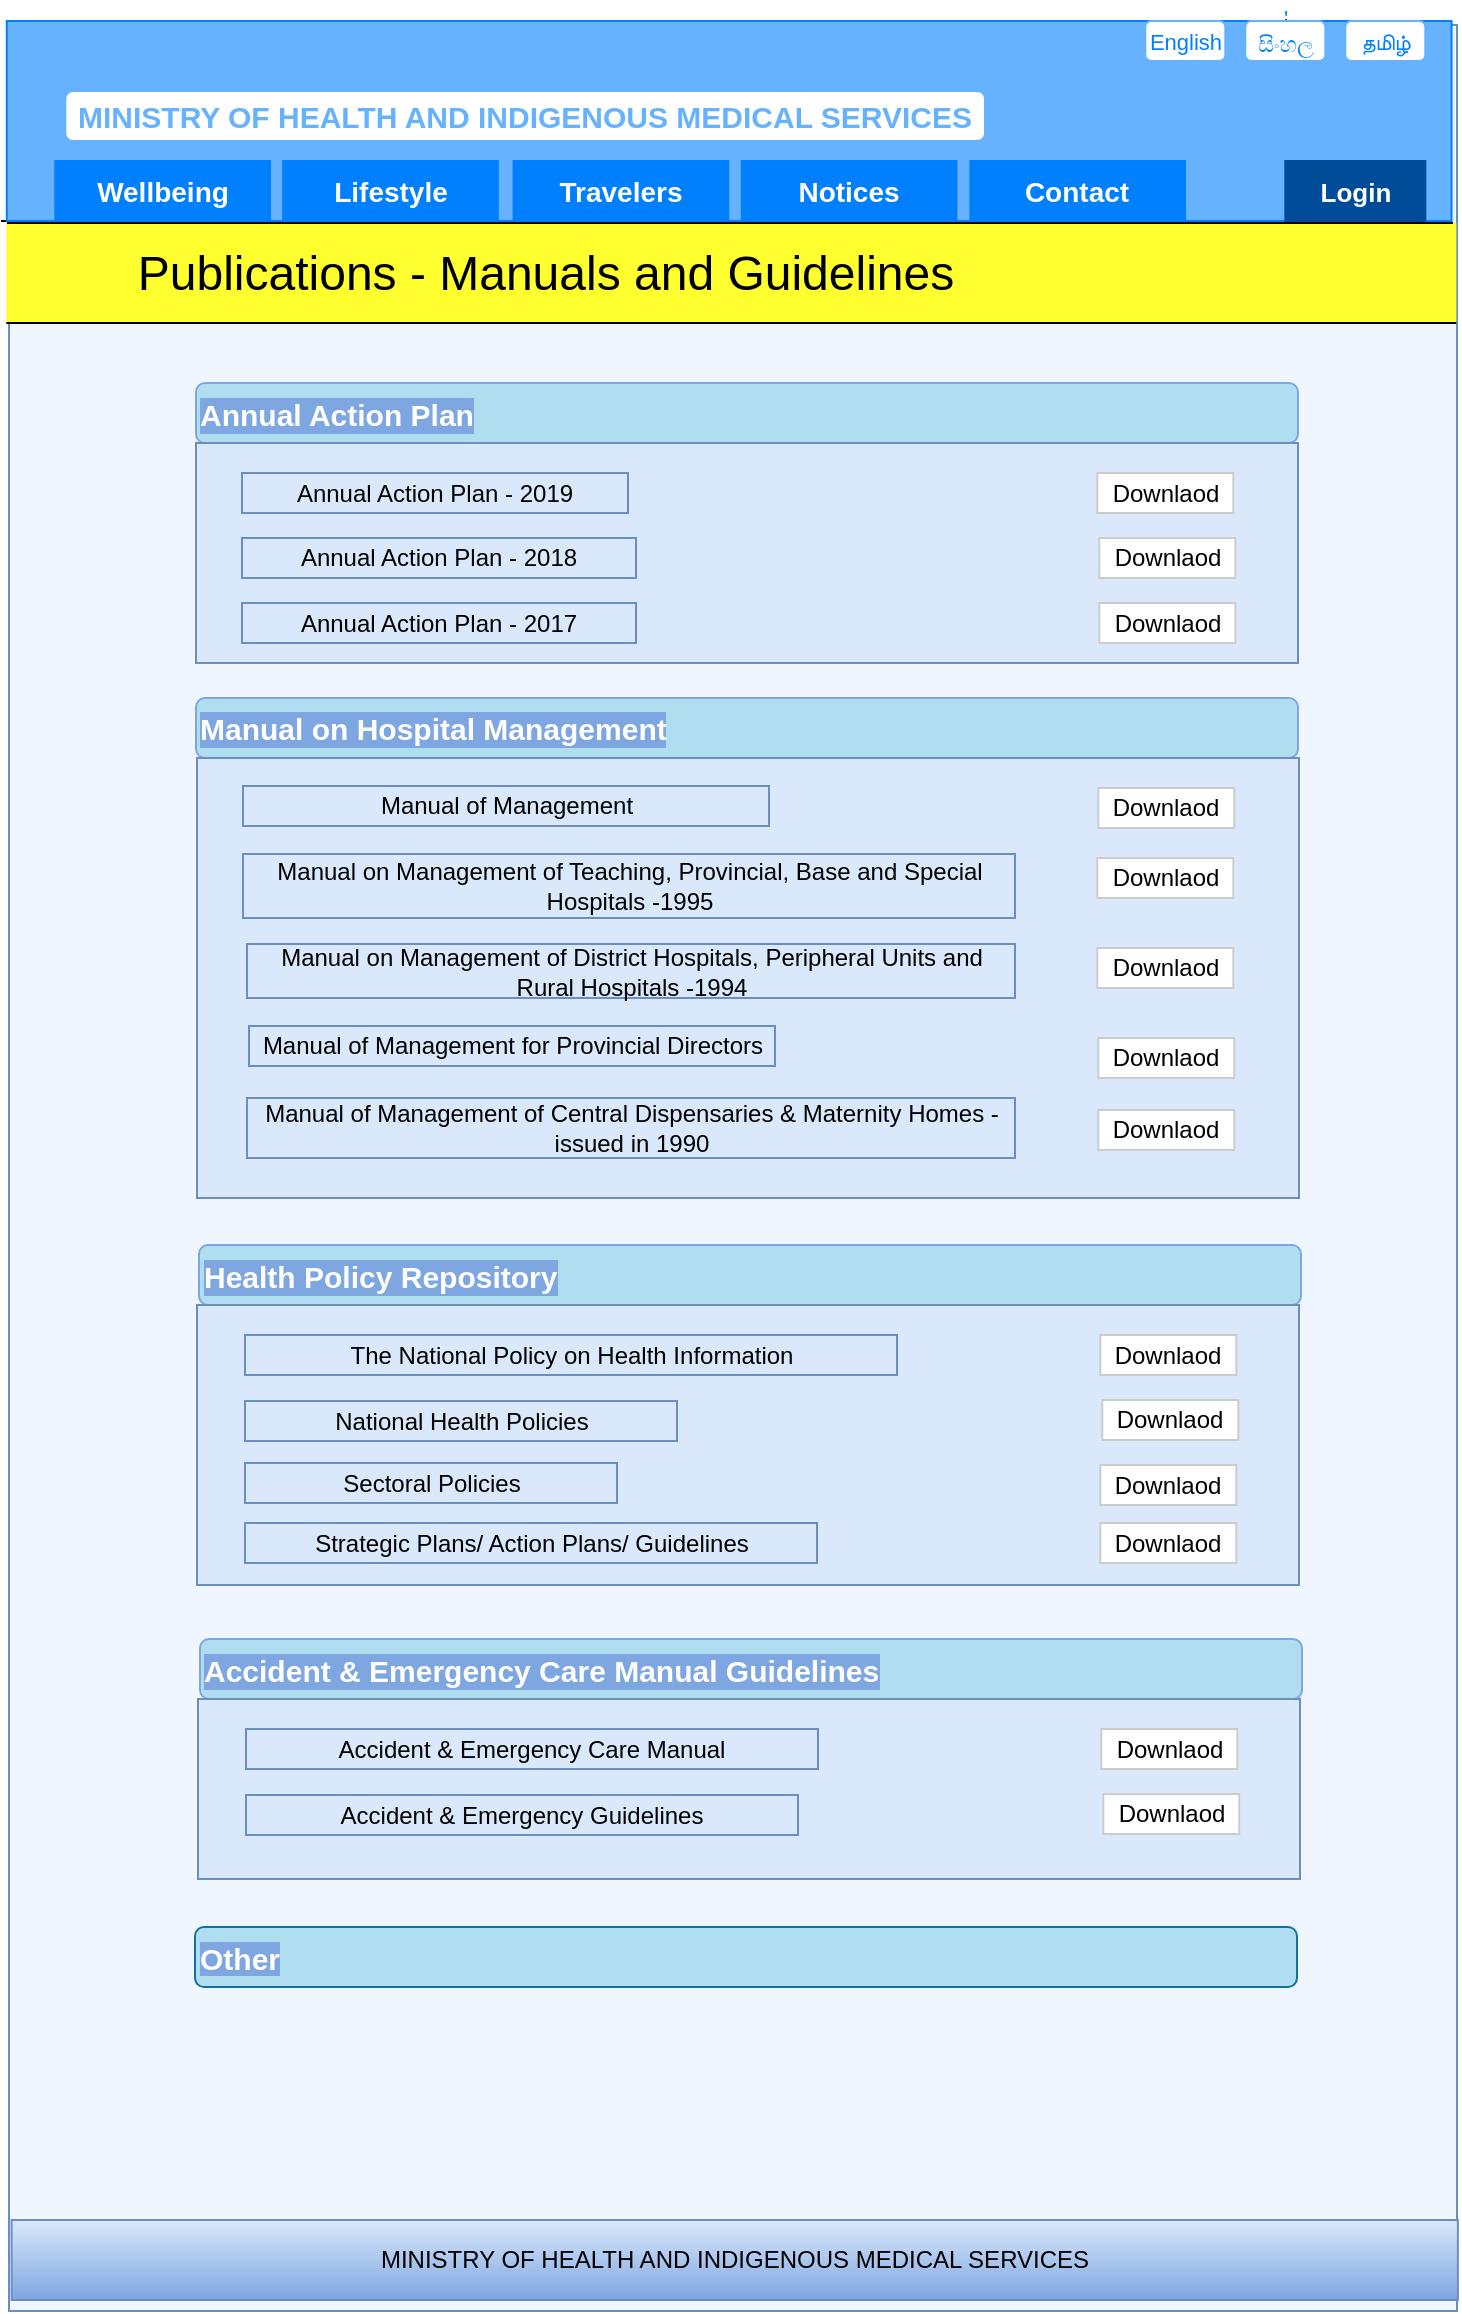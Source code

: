 <mxfile pages="2" version="11.1.4" type="device"><diagram id="st_UdLgrCiyMQRc2rzED" name="Page-2"><mxGraphModel dx="4332" dy="604" grid="1" gridSize="10" guides="1" tooltips="1" connect="1" arrows="1" fold="1" page="1" pageScale="1" pageWidth="827" pageHeight="1169" math="0" shadow="0"><root><mxCell id="Plxu1KczWLrCSgF2ZZNG-0"/><mxCell id="Plxu1KczWLrCSgF2ZZNG-1" parent="Plxu1KczWLrCSgF2ZZNG-0"/><mxCell id="XpMwKcIDgWC3ad3jKby_-0" value="" style="rounded=0;whiteSpace=wrap;html=1;rotation=90;textDirection=rtl;labelPosition=left;verticalLabelPosition=middle;align=right;verticalAlign=middle;fillColor=#F0F6FF;strokeColor=#6c8ebf;fontSize=12;" parent="Plxu1KczWLrCSgF2ZZNG-1" vertex="1"><mxGeometry x="-3459" y="222" width="1143" height="724" as="geometry"/></mxCell><mxCell id="XpMwKcIDgWC3ad3jKby_-1" value="MINISTRY OF HEALTH AND INDIGENOUS MEDICAL SERVICES" style="rounded=0;whiteSpace=wrap;html=1;" parent="Plxu1KczWLrCSgF2ZZNG-1" vertex="1"><mxGeometry x="-3225.69" y="41.5" width="365" height="20" as="geometry"/></mxCell><mxCell id="XpMwKcIDgWC3ad3jKby_-2" value="" style="rounded=1;whiteSpace=wrap;html=1;comic=0;shadow=0;glass=0;" parent="Plxu1KczWLrCSgF2ZZNG-1" vertex="1"><mxGeometry x="-2730.69" y="41.5" width="140" height="20" as="geometry"/></mxCell><mxCell id="XpMwKcIDgWC3ad3jKby_-3" value="" style="html=1;verticalLabelPosition=bottom;align=center;labelBackgroundColor=#ffffff;verticalAlign=top;strokeWidth=2;strokeColor=#808080;shadow=0;dashed=0;shape=mxgraph.ios7.icons.looking_glass;glass=0;comic=0;" parent="Plxu1KczWLrCSgF2ZZNG-1" vertex="1"><mxGeometry x="-2610.69" y="46.5" width="10" height="10" as="geometry"/></mxCell><mxCell id="XpMwKcIDgWC3ad3jKby_-4" value="Search" style="text;html=1;strokeColor=none;fillColor=none;align=center;verticalAlign=middle;whiteSpace=wrap;rounded=0;shadow=0;glass=0;comic=0;" parent="Plxu1KczWLrCSgF2ZZNG-1" vertex="1"><mxGeometry x="-2710.69" y="41.5" width="40" height="20" as="geometry"/></mxCell><mxCell id="XpMwKcIDgWC3ad3jKby_-5" value="Wellbeing" style="rounded=0;whiteSpace=wrap;html=1;shadow=0;glass=0;comic=0;strokeColor=#808080;" parent="Plxu1KczWLrCSgF2ZZNG-1" vertex="1"><mxGeometry x="-3225.69" y="81.5" width="95" height="30" as="geometry"/></mxCell><mxCell id="XpMwKcIDgWC3ad3jKby_-6" value="Lifestyle" style="rounded=0;whiteSpace=wrap;html=1;shadow=0;glass=0;comic=0;strokeColor=#808080;" parent="Plxu1KczWLrCSgF2ZZNG-1" vertex="1"><mxGeometry x="-3125.69" y="81.5" width="95" height="30" as="geometry"/></mxCell><mxCell id="XpMwKcIDgWC3ad3jKby_-7" value="Travelers" style="rounded=0;whiteSpace=wrap;html=1;shadow=0;glass=0;comic=0;strokeColor=#808080;" parent="Plxu1KczWLrCSgF2ZZNG-1" vertex="1"><mxGeometry x="-3020.69" y="81.5" width="95" height="30" as="geometry"/></mxCell><mxCell id="XpMwKcIDgWC3ad3jKby_-8" value="Notices" style="rounded=0;whiteSpace=wrap;html=1;shadow=0;glass=0;comic=0;strokeColor=#808080;" parent="Plxu1KczWLrCSgF2ZZNG-1" vertex="1"><mxGeometry x="-2920.69" y="81.5" width="95" height="30" as="geometry"/></mxCell><mxCell id="XpMwKcIDgWC3ad3jKby_-9" value="Contact" style="rounded=0;whiteSpace=wrap;html=1;shadow=0;glass=0;comic=0;strokeColor=#808080;" parent="Plxu1KczWLrCSgF2ZZNG-1" vertex="1"><mxGeometry x="-2820.69" y="81.5" width="95" height="30" as="geometry"/></mxCell><mxCell id="XpMwKcIDgWC3ad3jKby_-10" value="Login" style="rounded=0;whiteSpace=wrap;html=1;shadow=0;glass=0;comic=0;strokeColor=#808080;" parent="Plxu1KczWLrCSgF2ZZNG-1" vertex="1"><mxGeometry x="-2610.69" y="81.5" width="70" height="30" as="geometry"/></mxCell><mxCell id="XpMwKcIDgWC3ad3jKby_-11" value="English" style="rounded=1;whiteSpace=wrap;html=1;shadow=0;glass=0;comic=0;strokeColor=#808080;fontSize=9;" parent="Plxu1KczWLrCSgF2ZZNG-1" vertex="1"><mxGeometry x="-2680.69" y="11.5" width="40" height="20" as="geometry"/></mxCell><mxCell id="XpMwKcIDgWC3ad3jKby_-12" value="'&lt;br style=&quot;white-space: normal; font-size: 9px;&quot;&gt;&lt;span style=&quot;color: rgb(34, 34, 34); font-family: arial, sans-serif; text-align: left; white-space: pre-wrap; font-size: 9px;&quot;&gt;සිංහල&lt;/span&gt;" style="rounded=1;whiteSpace=wrap;html=1;shadow=0;glass=0;comic=0;strokeColor=#808080;perimeterSpacing=0;strokeWidth=1;verticalAlign=bottom;fontSize=9;" parent="Plxu1KczWLrCSgF2ZZNG-1" vertex="1"><mxGeometry x="-2630.69" y="11.5" width="40" height="20" as="geometry"/></mxCell><mxCell id="XpMwKcIDgWC3ad3jKby_-13" value="&lt;br style=&quot;font-size: 9px;&quot;&gt;&lt;span style=&quot;color: rgb(34 , 34 , 34) ; font-family: &amp;quot;arial&amp;quot; , sans-serif ; text-align: left ; white-space: pre-wrap ; font-size: 9px&quot;&gt;தமிழ்&lt;/span&gt;" style="rounded=1;whiteSpace=wrap;html=1;shadow=0;glass=0;comic=0;strokeColor=#808080;perimeterSpacing=0;strokeWidth=1;verticalAlign=bottom;fontSize=9;spacing=1;" parent="Plxu1KczWLrCSgF2ZZNG-1" vertex="1"><mxGeometry x="-2580.69" y="11.5" width="40" height="20" as="geometry"/></mxCell><mxCell id="XpMwKcIDgWC3ad3jKby_-14" value="&lt;span style=&quot;font-size: 12px ; white-space: normal&quot;&gt;MINISTRY OF HEALTH AND INDIGENOUS MEDICAL SERVICES&lt;/span&gt;" style="rounded=0;whiteSpace=wrap;html=1;shadow=0;glass=0;comic=0;strokeColor=#6c8ebf;strokeWidth=1;fontSize=9;align=center;fillColor=#dae8fc;gradientColor=#7ea6e0;" parent="Plxu1KczWLrCSgF2ZZNG-1" vertex="1"><mxGeometry x="-3248.19" y="1110" width="723.13" height="40" as="geometry"/></mxCell><mxCell id="AmQD7NF5nZwh0aMsatxX-0" value="" style="group;fillColor=#FFFF30;" parent="Plxu1KczWLrCSgF2ZZNG-1" vertex="1" connectable="0"><mxGeometry x="-3250.84" y="111.5" width="725" height="50" as="geometry"/></mxCell><mxCell id="XpMwKcIDgWC3ad3jKby_-15" value="" style="endArrow=none;html=1;" parent="AmQD7NF5nZwh0aMsatxX-0" edge="1"><mxGeometry width="50" height="50" relative="1" as="geometry"><mxPoint x="0.28" as="sourcePoint"/><mxPoint x="723.28" as="targetPoint"/></mxGeometry></mxCell><mxCell id="XpMwKcIDgWC3ad3jKby_-16" value="" style="endArrow=none;html=1;" parent="AmQD7NF5nZwh0aMsatxX-0" edge="1"><mxGeometry width="50" height="50" relative="1" as="geometry"><mxPoint y="50" as="sourcePoint"/><mxPoint x="725" y="50" as="targetPoint"/></mxGeometry></mxCell><mxCell id="XpMwKcIDgWC3ad3jKby_-17" value="&lt;font style=&quot;font-size: 24px&quot;&gt;Publications - Manuals and Guidelines&lt;/font&gt;" style="text;html=1;strokeColor=none;fillColor=none;align=center;verticalAlign=middle;whiteSpace=wrap;rounded=0;" parent="AmQD7NF5nZwh0aMsatxX-0" vertex="1"><mxGeometry x="30" width="480" height="50" as="geometry"/></mxCell><mxCell id="1nre_HtOFrNG969qwlGQ-0" value="" style="group" parent="Plxu1KczWLrCSgF2ZZNG-1" vertex="1" connectable="0"><mxGeometry x="-3253.5" y="10.5" width="725.9" height="100.842" as="geometry"/></mxCell><mxCell id="1nre_HtOFrNG969qwlGQ-1" value="" style="html=1;verticalLabelPosition=bottom;align=center;labelBackgroundColor=#ffffff;verticalAlign=top;strokeWidth=2;strokeColor=#808080;shadow=0;dashed=0;shape=mxgraph.ios7.icons.looking_glass;glass=0;comic=0;" parent="1nre_HtOFrNG969qwlGQ-0" vertex="1"><mxGeometry x="642.15" y="35" width="10" height="10" as="geometry"/></mxCell><mxCell id="1nre_HtOFrNG969qwlGQ-2" value="" style="endArrow=none;html=1;entryX=0.159;entryY=0;entryDx=0;entryDy=0;entryPerimeter=0;" parent="1nre_HtOFrNG969qwlGQ-0" edge="1"><mxGeometry width="50" height="50" relative="1" as="geometry"><mxPoint y="100" as="sourcePoint"/><mxPoint x="725.9" y="100.842" as="targetPoint"/></mxGeometry></mxCell><mxCell id="1nre_HtOFrNG969qwlGQ-3" value="" style="rounded=0;whiteSpace=wrap;html=1;fillColor=#66B2FF;strokeColor=#007FFF;" parent="1nre_HtOFrNG969qwlGQ-0" vertex="1"><mxGeometry x="2.89" width="722.39" height="100" as="geometry"/></mxCell><mxCell id="1nre_HtOFrNG969qwlGQ-4" value="English" style="rounded=1;whiteSpace=wrap;html=1;shadow=0;glass=0;comic=0;strokeColor=#66B2FF;fontSize=11;fontStyle=0;fontColor=#007FFF;" parent="1nre_HtOFrNG969qwlGQ-0" vertex="1"><mxGeometry x="572.15" width="40" height="20" as="geometry"/></mxCell><mxCell id="1nre_HtOFrNG969qwlGQ-5" value="'&lt;br style=&quot;white-space: normal; font-size: 11px;&quot;&gt;&lt;span style=&quot;font-family: arial, sans-serif; text-align: left; white-space: pre-wrap; font-size: 11px;&quot;&gt;සිංහල&lt;/span&gt;" style="rounded=1;whiteSpace=wrap;html=1;shadow=0;glass=0;comic=0;strokeColor=#66B2FF;perimeterSpacing=0;strokeWidth=1;verticalAlign=bottom;fontSize=11;fontStyle=0;fontColor=#007FFF;spacing=2;" parent="1nre_HtOFrNG969qwlGQ-0" vertex="1"><mxGeometry x="622.15" width="40" height="20" as="geometry"/></mxCell><mxCell id="1nre_HtOFrNG969qwlGQ-6" value="&lt;br style=&quot;font-size: 11px;&quot;&gt;&lt;span style=&quot;font-family: arial, sans-serif; text-align: left; white-space: pre-wrap; font-size: 11px;&quot;&gt;தமிழ்&lt;/span&gt;" style="rounded=1;whiteSpace=wrap;html=1;shadow=0;glass=0;comic=0;strokeColor=#66B2FF;perimeterSpacing=0;strokeWidth=1;verticalAlign=bottom;fontSize=11;spacing=3;fontStyle=0;fontColor=#007FFF;" parent="1nre_HtOFrNG969qwlGQ-0" vertex="1"><mxGeometry x="672.15" width="40" height="20" as="geometry"/></mxCell><mxCell id="1nre_HtOFrNG969qwlGQ-7" value="Login" style="rounded=0;whiteSpace=wrap;html=1;shadow=0;glass=0;comic=0;strokeColor=#004C99;fontStyle=1;fontSize=13;fontColor=#FFFFFF;fillColor=#004C99;" parent="1nre_HtOFrNG969qwlGQ-0" vertex="1"><mxGeometry x="642.15" y="70" width="70" height="30" as="geometry"/></mxCell><mxCell id="1nre_HtOFrNG969qwlGQ-8" value="" style="group" parent="1nre_HtOFrNG969qwlGQ-0" vertex="1" connectable="0"><mxGeometry x="27.15" y="70" width="564.85" height="30" as="geometry"/></mxCell><mxCell id="1nre_HtOFrNG969qwlGQ-9" value="&lt;font color=&quot;#ffffff&quot; style=&quot;font-size: 14px;&quot;&gt;Wellbeing&lt;/font&gt;" style="rounded=0;whiteSpace=wrap;html=1;shadow=0;glass=0;comic=0;strokeColor=#007FFF;fillColor=#007FFF;fontSize=14;fontStyle=1" parent="1nre_HtOFrNG969qwlGQ-8" vertex="1"><mxGeometry width="107.322" height="30" as="geometry"/></mxCell><mxCell id="1nre_HtOFrNG969qwlGQ-10" value="Lifestyle" style="rounded=0;whiteSpace=wrap;html=1;shadow=0;glass=0;comic=0;strokeColor=#007FFF;fillColor=#007FFF;fontColor=#FFFFFF;fontStyle=1;fontSize=14;" parent="1nre_HtOFrNG969qwlGQ-8" vertex="1"><mxGeometry x="113.93" width="107.322" height="30" as="geometry"/></mxCell><mxCell id="1nre_HtOFrNG969qwlGQ-11" value="Contact" style="rounded=0;whiteSpace=wrap;html=1;shadow=0;glass=0;comic=0;strokeColor=#007FFF;fillColor=#007FFF;fontColor=#FFFFFF;fontStyle=1;fontSize=14;" parent="1nre_HtOFrNG969qwlGQ-8" vertex="1"><mxGeometry x="457.529" width="107.322" height="30" as="geometry"/></mxCell><mxCell id="1nre_HtOFrNG969qwlGQ-12" value="Travelers" style="rounded=0;whiteSpace=wrap;html=1;shadow=0;glass=0;comic=0;strokeColor=#007FFF;fillColor=#007FFF;fontColor=#FFFFFF;fontStyle=1;fontSize=14;" parent="1nre_HtOFrNG969qwlGQ-8" vertex="1"><mxGeometry x="229.16" width="107.322" height="30" as="geometry"/></mxCell><mxCell id="1nre_HtOFrNG969qwlGQ-13" value="Notices" style="rounded=0;whiteSpace=wrap;html=1;shadow=0;glass=0;comic=0;strokeColor=#007FFF;fillColor=#007FFF;fontColor=#FFFFFF;fontStyle=1;fontSize=14;" parent="1nre_HtOFrNG969qwlGQ-8" vertex="1"><mxGeometry x="343.259" width="107.322" height="30" as="geometry"/></mxCell><mxCell id="1nre_HtOFrNG969qwlGQ-14" value="" style="rounded=1;whiteSpace=wrap;html=1;strokeColor=#66B2FF;fillColor=#FFFFFF;fontFamily=Helvetica;fontSize=15;fontColor=#007FFF;" parent="1nre_HtOFrNG969qwlGQ-0" vertex="1"><mxGeometry x="32.15" y="35" width="459.85" height="25" as="geometry"/></mxCell><mxCell id="1nre_HtOFrNG969qwlGQ-15" value="&lt;span style=&quot;color: rgb(102 , 178 , 255) ; font-weight: 700&quot;&gt;MINISTRY OF HEALTH AND INDIGENOUS MEDICAL SERVICES&lt;/span&gt;" style="text;html=1;strokeColor=none;fillColor=none;align=center;verticalAlign=middle;whiteSpace=wrap;rounded=0;fontFamily=Helvetica;fontSize=15;fontColor=#007FFF;" parent="1nre_HtOFrNG969qwlGQ-0" vertex="1"><mxGeometry x="24.65" y="30" width="474.85" height="35" as="geometry"/></mxCell><mxCell id="h6rQSzpt4Y-N1qpTWU1N-42" value="" style="group" parent="Plxu1KczWLrCSgF2ZZNG-1" vertex="1" connectable="0"><mxGeometry x="-3156.5" y="963.5" width="551" height="50" as="geometry"/></mxCell><mxCell id="h6rQSzpt4Y-N1qpTWU1N-43" value="&lt;font color=&quot;#ffffff&quot;&gt;&lt;span style=&quot;background-color: rgb(126 , 166 , 224)&quot;&gt;&lt;b&gt;Other&lt;/b&gt;&lt;/span&gt;&lt;/font&gt;" style="rounded=1;whiteSpace=wrap;html=1;strokeColor=#10739e;fillColor=#b1ddf0;align=left;fontSize=15;" parent="h6rQSzpt4Y-N1qpTWU1N-42" vertex="1"><mxGeometry width="551" height="30" as="geometry"/></mxCell><mxCell id="h6rQSzpt4Y-N1qpTWU1N-23" value="&lt;b&gt;Annual Action Plan&lt;/b&gt;" style="rounded=1;whiteSpace=wrap;html=1;strokeColor=#7EA6E0;fillColor=#b1ddf0;align=left;shadow=0;comic=0;fontSize=15;labelBackgroundColor=#7EA6E0;fontStyle=0;verticalAlign=middle;fontColor=#FFFFFF;" parent="Plxu1KczWLrCSgF2ZZNG-1" vertex="1"><mxGeometry x="-3156" y="191.5" width="551" height="30" as="geometry"/></mxCell><mxCell id="h6rQSzpt4Y-N1qpTWU1N-24" value="" style="rounded=0;whiteSpace=wrap;html=1;align=center;fillColor=#dae8fc;strokeColor=#6c8ebf;" parent="Plxu1KczWLrCSgF2ZZNG-1" vertex="1"><mxGeometry x="-3156" y="221.5" width="551" height="110" as="geometry"/></mxCell><mxCell id="h6rQSzpt4Y-N1qpTWU1N-25" value="Downlaod" style="rounded=0;whiteSpace=wrap;html=1;strokeColor=#CCCCCC;fillColor=#FFFFFF;" parent="Plxu1KczWLrCSgF2ZZNG-1" vertex="1"><mxGeometry x="-2705.34" y="236.5" width="68" height="20" as="geometry"/></mxCell><mxCell id="h6rQSzpt4Y-N1qpTWU1N-26" value="Annual Action Plan - 2019" style="text;html=1;strokeColor=#6c8ebf;fillColor=#dae8fc;align=center;verticalAlign=middle;whiteSpace=wrap;rounded=0;" parent="Plxu1KczWLrCSgF2ZZNG-1" vertex="1"><mxGeometry x="-3133" y="236.5" width="193" height="20" as="geometry"/></mxCell><mxCell id="h6rQSzpt4Y-N1qpTWU1N-28" value="Downlaod" style="rounded=0;whiteSpace=wrap;html=1;strokeColor=#CCCCCC;fillColor=#FFFFFF;" parent="Plxu1KczWLrCSgF2ZZNG-1" vertex="1"><mxGeometry x="-2704.34" y="269" width="68" height="20" as="geometry"/></mxCell><mxCell id="h6rQSzpt4Y-N1qpTWU1N-30" value="Downlaod" style="rounded=0;whiteSpace=wrap;html=1;strokeColor=#CCCCCC;fillColor=#FFFFFF;" parent="Plxu1KczWLrCSgF2ZZNG-1" vertex="1"><mxGeometry x="-2704.34" y="301.5" width="68" height="20" as="geometry"/></mxCell><mxCell id="kXxdNp-hchZ5ZQ2sTDSG-16" value="Annual Action Plan - 2017" style="text;html=1;strokeColor=#6c8ebf;fillColor=#dae8fc;align=center;verticalAlign=middle;whiteSpace=wrap;rounded=0;" vertex="1" parent="Plxu1KczWLrCSgF2ZZNG-1"><mxGeometry x="-3133" y="301.5" width="197" height="20" as="geometry"/></mxCell><mxCell id="kXxdNp-hchZ5ZQ2sTDSG-17" value="Annual Action Plan - 2018" style="text;html=1;strokeColor=#6c8ebf;fillColor=#dae8fc;align=center;verticalAlign=middle;whiteSpace=wrap;rounded=0;" vertex="1" parent="Plxu1KczWLrCSgF2ZZNG-1"><mxGeometry x="-3133" y="269" width="197" height="20" as="geometry"/></mxCell><mxCell id="kXxdNp-hchZ5ZQ2sTDSG-20" value="" style="group" vertex="1" connectable="0" parent="Plxu1KczWLrCSgF2ZZNG-1"><mxGeometry x="-3156" y="349" width="551.5" height="250" as="geometry"/></mxCell><mxCell id="kXxdNp-hchZ5ZQ2sTDSG-1" value="&lt;b&gt;Manual on Hospital Management&lt;/b&gt;" style="rounded=1;whiteSpace=wrap;html=1;strokeColor=#7EA6E0;fillColor=#b1ddf0;align=left;shadow=0;comic=0;fontSize=15;labelBackgroundColor=#7EA6E0;fontStyle=0;verticalAlign=middle;fontColor=#FFFFFF;" vertex="1" parent="kXxdNp-hchZ5ZQ2sTDSG-20"><mxGeometry width="551" height="30" as="geometry"/></mxCell><mxCell id="kXxdNp-hchZ5ZQ2sTDSG-2" value="" style="rounded=0;whiteSpace=wrap;html=1;align=center;fillColor=#dae8fc;strokeColor=#6c8ebf;" vertex="1" parent="kXxdNp-hchZ5ZQ2sTDSG-20"><mxGeometry x="0.5" y="30" width="551" height="220" as="geometry"/></mxCell><mxCell id="kXxdNp-hchZ5ZQ2sTDSG-5" value="Manual on Management of Teaching, Provincial, Base and Special Hospitals -1995" style="text;html=1;strokeColor=#6c8ebf;fillColor=#dae8fc;align=center;verticalAlign=middle;whiteSpace=wrap;rounded=0;" vertex="1" parent="kXxdNp-hchZ5ZQ2sTDSG-20"><mxGeometry x="23.5" y="78" width="386" height="32" as="geometry"/></mxCell><mxCell id="kXxdNp-hchZ5ZQ2sTDSG-6" value="Downlaod" style="rounded=0;whiteSpace=wrap;html=1;strokeColor=#CCCCCC;fillColor=#FFFFFF;" vertex="1" parent="kXxdNp-hchZ5ZQ2sTDSG-20"><mxGeometry x="450.66" y="80" width="68" height="20" as="geometry"/></mxCell><mxCell id="kXxdNp-hchZ5ZQ2sTDSG-7" value="Manual on Management of District Hospitals, Peripheral Units and Rural Hospitals -1994" style="text;html=1;strokeColor=#6c8ebf;fillColor=#dae8fc;align=center;verticalAlign=middle;whiteSpace=wrap;rounded=0;" vertex="1" parent="kXxdNp-hchZ5ZQ2sTDSG-20"><mxGeometry x="25.5" y="123" width="384" height="27" as="geometry"/></mxCell><mxCell id="kXxdNp-hchZ5ZQ2sTDSG-8" value="Downlaod" style="rounded=0;whiteSpace=wrap;html=1;strokeColor=#CCCCCC;fillColor=#FFFFFF;" vertex="1" parent="kXxdNp-hchZ5ZQ2sTDSG-20"><mxGeometry x="450.66" y="125" width="68" height="20" as="geometry"/></mxCell><mxCell id="h6rQSzpt4Y-N1qpTWU1N-29" value="Manual of Management for Provincial Directors" style="text;html=1;strokeColor=#6c8ebf;fillColor=#dae8fc;align=center;verticalAlign=middle;whiteSpace=wrap;rounded=0;" parent="kXxdNp-hchZ5ZQ2sTDSG-20" vertex="1"><mxGeometry x="26.5" y="164" width="263" height="20" as="geometry"/></mxCell><mxCell id="kXxdNp-hchZ5ZQ2sTDSG-10" value="Downlaod" style="rounded=0;whiteSpace=wrap;html=1;strokeColor=#CCCCCC;fillColor=#FFFFFF;" vertex="1" parent="kXxdNp-hchZ5ZQ2sTDSG-20"><mxGeometry x="451.16" y="170" width="68" height="20" as="geometry"/></mxCell><mxCell id="h6rQSzpt4Y-N1qpTWU1N-27" value="Manual of Management of Central Dispensaries &amp;amp; Maternity Homes - issued in 1990" style="text;html=1;strokeColor=#6c8ebf;fillColor=#dae8fc;align=center;verticalAlign=middle;whiteSpace=wrap;rounded=0;" parent="kXxdNp-hchZ5ZQ2sTDSG-20" vertex="1"><mxGeometry x="25.5" y="200" width="384" height="30" as="geometry"/></mxCell><mxCell id="kXxdNp-hchZ5ZQ2sTDSG-12" value="Downlaod" style="rounded=0;whiteSpace=wrap;html=1;strokeColor=#CCCCCC;fillColor=#FFFFFF;" vertex="1" parent="kXxdNp-hchZ5ZQ2sTDSG-20"><mxGeometry x="451.16" y="206" width="68" height="20" as="geometry"/></mxCell><mxCell id="kXxdNp-hchZ5ZQ2sTDSG-18" value="Manual of Management" style="text;html=1;strokeColor=#6c8ebf;fillColor=#dae8fc;align=center;verticalAlign=middle;whiteSpace=wrap;rounded=0;" vertex="1" parent="kXxdNp-hchZ5ZQ2sTDSG-20"><mxGeometry x="23.5" y="44" width="263" height="20" as="geometry"/></mxCell><mxCell id="kXxdNp-hchZ5ZQ2sTDSG-19" value="Downlaod" style="rounded=0;whiteSpace=wrap;html=1;strokeColor=#CCCCCC;fillColor=#FFFFFF;" vertex="1" parent="kXxdNp-hchZ5ZQ2sTDSG-20"><mxGeometry x="451.16" y="45" width="68" height="20" as="geometry"/></mxCell><mxCell id="kXxdNp-hchZ5ZQ2sTDSG-21" value="" style="group" vertex="1" connectable="0" parent="Plxu1KczWLrCSgF2ZZNG-1"><mxGeometry x="-3155.5" y="622.5" width="552" height="170" as="geometry"/></mxCell><mxCell id="ec-na7Ht7X2jPCHW3BUz-21" value="Health Policy Repository" style="rounded=1;whiteSpace=wrap;html=1;strokeColor=#7EA6E0;fillColor=#b1ddf0;align=left;shadow=0;comic=0;fontSize=15;labelBackgroundColor=#7EA6E0;fontStyle=1;verticalAlign=middle;fontColor=#FFFFFF;" parent="kXxdNp-hchZ5ZQ2sTDSG-21" vertex="1"><mxGeometry x="1" width="551" height="30" as="geometry"/></mxCell><mxCell id="ec-na7Ht7X2jPCHW3BUz-22" value="" style="rounded=0;whiteSpace=wrap;html=1;strokeColor=#d79b00;fillColor=#ffe6cc;" parent="kXxdNp-hchZ5ZQ2sTDSG-21" vertex="1"><mxGeometry x="0.66" y="30" width="550" height="80" as="geometry"/></mxCell><mxCell id="ec-na7Ht7X2jPCHW3BUz-23" value="" style="rounded=0;whiteSpace=wrap;html=1;align=center;fillColor=#dae8fc;strokeColor=#6c8ebf;" parent="kXxdNp-hchZ5ZQ2sTDSG-21" vertex="1"><mxGeometry y="30" width="551" height="140" as="geometry"/></mxCell><mxCell id="ec-na7Ht7X2jPCHW3BUz-24" value="Downlaod" style="rounded=0;whiteSpace=wrap;html=1;strokeColor=#CCCCCC;fillColor=#FFFFFF;" parent="kXxdNp-hchZ5ZQ2sTDSG-21" vertex="1"><mxGeometry x="451.66" y="45" width="68" height="20" as="geometry"/></mxCell><mxCell id="ec-na7Ht7X2jPCHW3BUz-25" value="The National Policy on Health Information" style="text;html=1;strokeColor=#6c8ebf;fillColor=#dae8fc;align=center;verticalAlign=middle;whiteSpace=wrap;rounded=0;" parent="kXxdNp-hchZ5ZQ2sTDSG-21" vertex="1"><mxGeometry x="24" y="45" width="326" height="20" as="geometry"/></mxCell><mxCell id="ec-na7Ht7X2jPCHW3BUz-26" value="National Health Policies" style="text;html=1;strokeColor=#6c8ebf;fillColor=#dae8fc;align=center;verticalAlign=middle;whiteSpace=wrap;rounded=0;" parent="kXxdNp-hchZ5ZQ2sTDSG-21" vertex="1"><mxGeometry x="24" y="78" width="216" height="20" as="geometry"/></mxCell><mxCell id="ec-na7Ht7X2jPCHW3BUz-27" value="Downlaod" style="rounded=0;whiteSpace=wrap;html=1;strokeColor=#CCCCCC;fillColor=#FFFFFF;" parent="kXxdNp-hchZ5ZQ2sTDSG-21" vertex="1"><mxGeometry x="452.66" y="77.5" width="68" height="20" as="geometry"/></mxCell><mxCell id="ec-na7Ht7X2jPCHW3BUz-28" value="Sectoral Policies" style="text;html=1;strokeColor=#6c8ebf;fillColor=#dae8fc;align=center;verticalAlign=middle;whiteSpace=wrap;rounded=0;" parent="kXxdNp-hchZ5ZQ2sTDSG-21" vertex="1"><mxGeometry x="24" y="109" width="186" height="20" as="geometry"/></mxCell><mxCell id="ec-na7Ht7X2jPCHW3BUz-29" value="Downlaod" style="rounded=0;whiteSpace=wrap;html=1;strokeColor=#CCCCCC;fillColor=#FFFFFF;" parent="kXxdNp-hchZ5ZQ2sTDSG-21" vertex="1"><mxGeometry x="451.66" y="110" width="68" height="20" as="geometry"/></mxCell><mxCell id="kXxdNp-hchZ5ZQ2sTDSG-22" value="Strategic Plans/ Action Plans/ Guidelines" style="text;html=1;strokeColor=#6c8ebf;fillColor=#dae8fc;align=center;verticalAlign=middle;whiteSpace=wrap;rounded=0;" vertex="1" parent="kXxdNp-hchZ5ZQ2sTDSG-21"><mxGeometry x="24" y="139" width="286" height="20" as="geometry"/></mxCell><mxCell id="kXxdNp-hchZ5ZQ2sTDSG-23" value="Downlaod" style="rounded=0;whiteSpace=wrap;html=1;strokeColor=#CCCCCC;fillColor=#FFFFFF;" vertex="1" parent="kXxdNp-hchZ5ZQ2sTDSG-21"><mxGeometry x="451.66" y="139" width="68" height="20" as="geometry"/></mxCell><mxCell id="kXxdNp-hchZ5ZQ2sTDSG-25" value="Accident &amp;amp; Emergency Care Manual Guidelines" style="rounded=1;whiteSpace=wrap;html=1;strokeColor=#7EA6E0;fillColor=#b1ddf0;align=left;shadow=0;comic=0;fontSize=15;labelBackgroundColor=#7EA6E0;fontStyle=1;verticalAlign=middle;fontColor=#FFFFFF;" vertex="1" parent="Plxu1KczWLrCSgF2ZZNG-1"><mxGeometry x="-3154" y="819.5" width="551" height="30" as="geometry"/></mxCell><mxCell id="kXxdNp-hchZ5ZQ2sTDSG-26" value="" style="rounded=0;whiteSpace=wrap;html=1;strokeColor=#d79b00;fillColor=#ffe6cc;" vertex="1" parent="Plxu1KczWLrCSgF2ZZNG-1"><mxGeometry x="-3154.34" y="849.5" width="550" height="80" as="geometry"/></mxCell><mxCell id="kXxdNp-hchZ5ZQ2sTDSG-27" value="" style="rounded=0;whiteSpace=wrap;html=1;align=center;fillColor=#dae8fc;strokeColor=#6c8ebf;" vertex="1" parent="Plxu1KczWLrCSgF2ZZNG-1"><mxGeometry x="-3155" y="849.5" width="551" height="90" as="geometry"/></mxCell><mxCell id="kXxdNp-hchZ5ZQ2sTDSG-28" value="Downlaod" style="rounded=0;whiteSpace=wrap;html=1;strokeColor=#CCCCCC;fillColor=#FFFFFF;" vertex="1" parent="Plxu1KczWLrCSgF2ZZNG-1"><mxGeometry x="-2703.34" y="864.5" width="68" height="20" as="geometry"/></mxCell><mxCell id="kXxdNp-hchZ5ZQ2sTDSG-29" value="Accident &amp;amp; Emergency Care Manual" style="text;html=1;strokeColor=#6c8ebf;fillColor=#dae8fc;align=center;verticalAlign=middle;whiteSpace=wrap;rounded=0;" vertex="1" parent="Plxu1KczWLrCSgF2ZZNG-1"><mxGeometry x="-3131" y="864.5" width="286" height="20" as="geometry"/></mxCell><mxCell id="kXxdNp-hchZ5ZQ2sTDSG-30" value="Accident &amp;amp; Emergency Guidelines" style="text;html=1;strokeColor=#6c8ebf;fillColor=#dae8fc;align=center;verticalAlign=middle;whiteSpace=wrap;rounded=0;" vertex="1" parent="Plxu1KczWLrCSgF2ZZNG-1"><mxGeometry x="-3131" y="897.5" width="276" height="20" as="geometry"/></mxCell><mxCell id="kXxdNp-hchZ5ZQ2sTDSG-31" value="Downlaod" style="rounded=0;whiteSpace=wrap;html=1;strokeColor=#CCCCCC;fillColor=#FFFFFF;" vertex="1" parent="Plxu1KczWLrCSgF2ZZNG-1"><mxGeometry x="-2702.34" y="897" width="68" height="20" as="geometry"/></mxCell></root></mxGraphModel></diagram></mxfile>